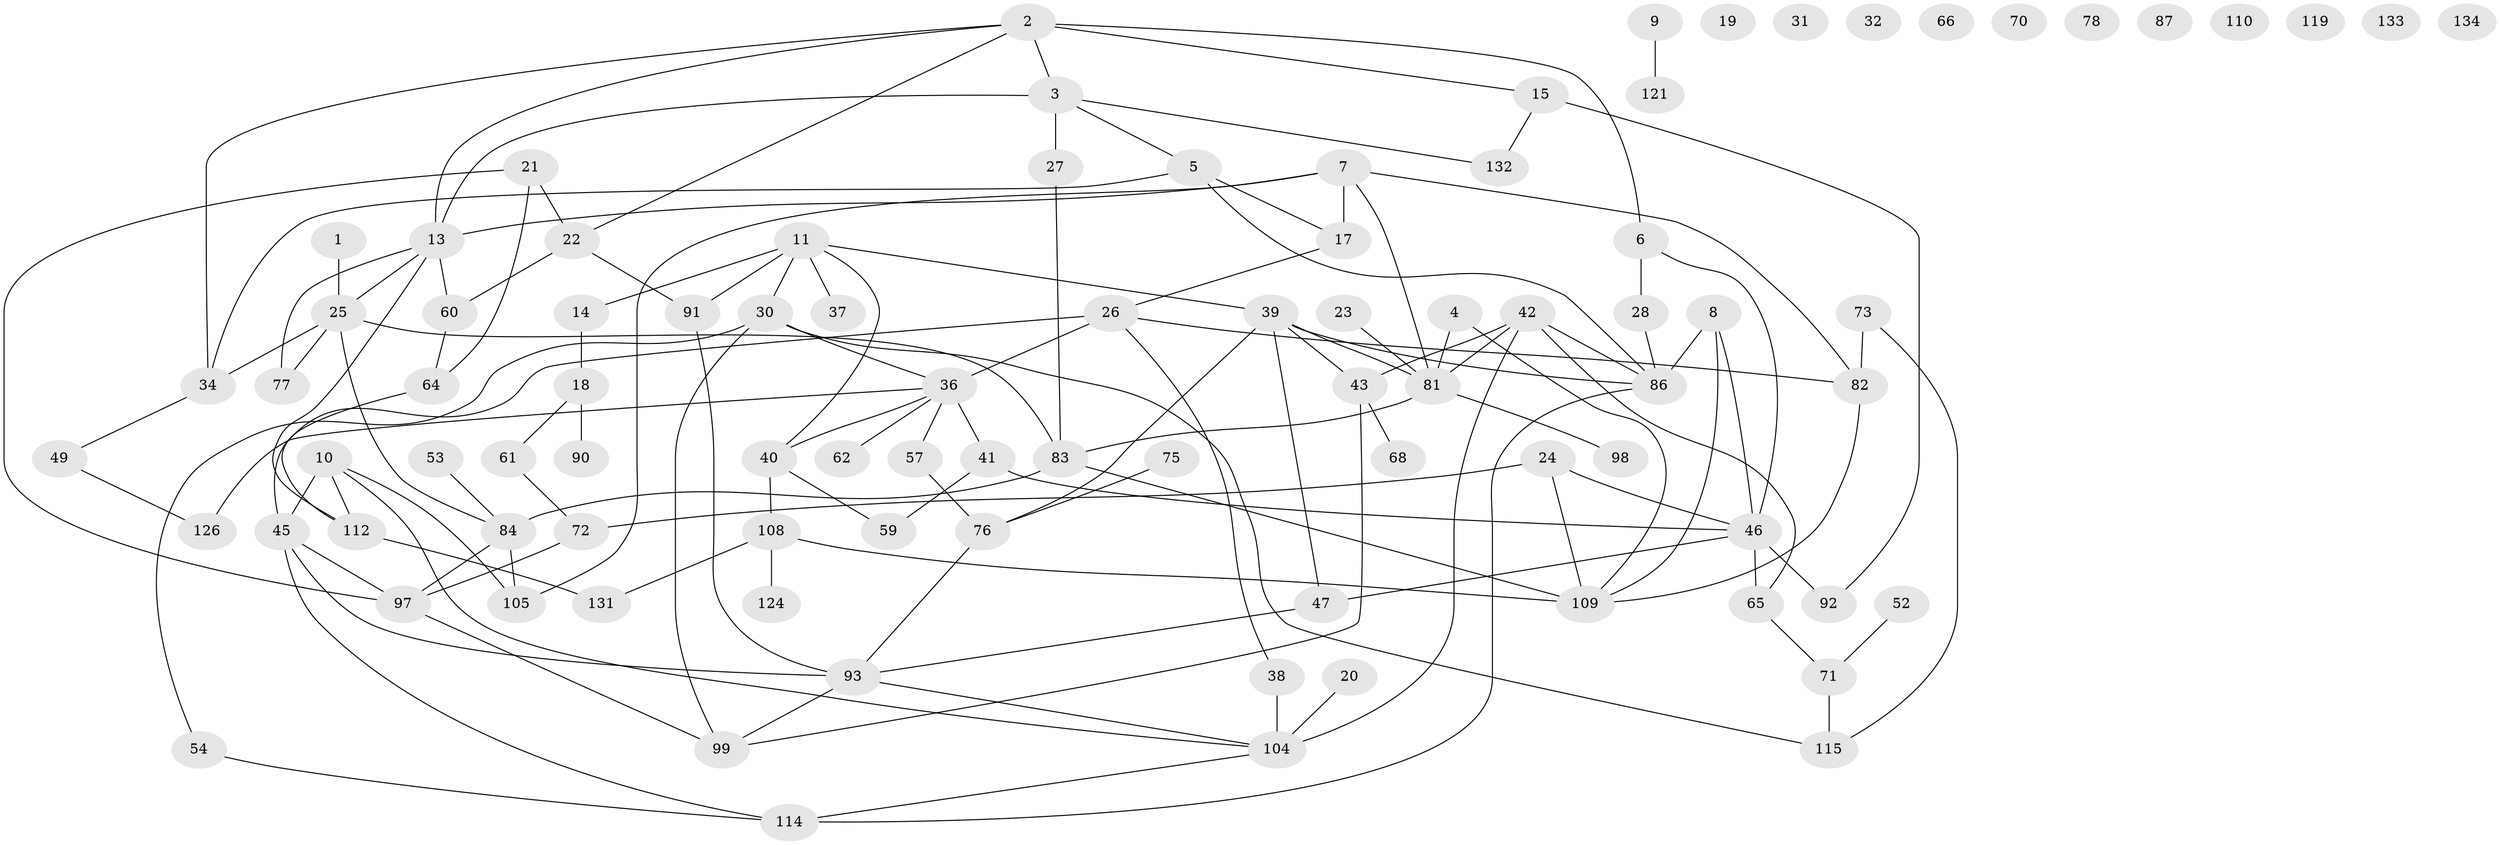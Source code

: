 // Generated by graph-tools (version 1.1) at 2025/23/03/03/25 07:23:25]
// undirected, 91 vertices, 133 edges
graph export_dot {
graph [start="1"]
  node [color=gray90,style=filled];
  1;
  2 [super="+16"];
  3 [super="+29"];
  4;
  5 [super="+44"];
  6 [super="+89"];
  7 [super="+35"];
  8 [super="+58"];
  9;
  10 [super="+79"];
  11 [super="+12"];
  13 [super="+48"];
  14;
  15 [super="+51"];
  17 [super="+113"];
  18 [super="+103"];
  19;
  20;
  21;
  22 [super="+85"];
  23;
  24 [super="+56"];
  25 [super="+33"];
  26 [super="+94"];
  27;
  28 [super="+55"];
  30 [super="+95"];
  31;
  32;
  34 [super="+69"];
  36 [super="+102"];
  37;
  38;
  39 [super="+130"];
  40 [super="+74"];
  41 [super="+63"];
  42 [super="+101"];
  43 [super="+117"];
  45 [super="+67"];
  46 [super="+50"];
  47;
  49;
  52;
  53;
  54;
  57;
  59;
  60 [super="+118"];
  61 [super="+88"];
  62;
  64;
  65;
  66;
  68;
  70;
  71 [super="+106"];
  72;
  73;
  75 [super="+80"];
  76 [super="+135"];
  77;
  78 [super="+116"];
  81 [super="+111"];
  82 [super="+120"];
  83 [super="+96"];
  84 [super="+123"];
  86 [super="+125"];
  87 [super="+107"];
  90;
  91;
  92;
  93;
  97 [super="+100"];
  98;
  99;
  104 [super="+128"];
  105;
  108;
  109 [super="+129"];
  110;
  112 [super="+122"];
  114 [super="+127"];
  115;
  119;
  121;
  124;
  126;
  131;
  132;
  133;
  134;
  1 -- 25;
  2 -- 22;
  2 -- 34;
  2 -- 6;
  2 -- 15;
  2 -- 3;
  2 -- 13;
  3 -- 132;
  3 -- 5;
  3 -- 27;
  3 -- 13;
  4 -- 81;
  4 -- 109;
  5 -- 17;
  5 -- 86;
  5 -- 34;
  6 -- 46;
  6 -- 28;
  7 -- 13;
  7 -- 81;
  7 -- 17;
  7 -- 82;
  7 -- 105;
  8 -- 86;
  8 -- 46;
  8 -- 109;
  9 -- 121;
  10 -- 105;
  10 -- 112 [weight=2];
  10 -- 45;
  10 -- 104;
  11 -- 37;
  11 -- 39;
  11 -- 91;
  11 -- 14;
  11 -- 30;
  11 -- 40;
  13 -- 25;
  13 -- 112;
  13 -- 77;
  13 -- 60;
  14 -- 18;
  15 -- 92 [weight=2];
  15 -- 132;
  17 -- 26;
  18 -- 61;
  18 -- 90;
  20 -- 104;
  21 -- 22;
  21 -- 64;
  21 -- 97;
  22 -- 60;
  22 -- 91;
  23 -- 81;
  24 -- 72;
  24 -- 46;
  24 -- 109;
  25 -- 83;
  25 -- 84 [weight=2];
  25 -- 34;
  25 -- 77;
  26 -- 36 [weight=3];
  26 -- 45;
  26 -- 82;
  26 -- 38;
  27 -- 83;
  28 -- 86;
  30 -- 54;
  30 -- 115;
  30 -- 99;
  30 -- 36;
  34 -- 49;
  36 -- 40;
  36 -- 62;
  36 -- 57;
  36 -- 126;
  36 -- 41;
  38 -- 104 [weight=2];
  39 -- 43;
  39 -- 81;
  39 -- 47;
  39 -- 86;
  39 -- 76;
  40 -- 59;
  40 -- 108;
  41 -- 59;
  41 -- 46;
  42 -- 81;
  42 -- 104;
  42 -- 65;
  42 -- 43;
  42 -- 86;
  43 -- 68;
  43 -- 99;
  45 -- 93;
  45 -- 97;
  45 -- 114;
  46 -- 47;
  46 -- 65;
  46 -- 92;
  47 -- 93;
  49 -- 126;
  52 -- 71;
  53 -- 84;
  54 -- 114;
  57 -- 76;
  60 -- 64;
  61 -- 72;
  64 -- 112;
  65 -- 71;
  71 -- 115;
  72 -- 97;
  73 -- 82;
  73 -- 115;
  75 -- 76;
  76 -- 93;
  81 -- 83;
  81 -- 98;
  82 -- 109;
  83 -- 109;
  83 -- 84;
  84 -- 97;
  84 -- 105;
  86 -- 114;
  91 -- 93;
  93 -- 99;
  93 -- 104;
  97 -- 99;
  104 -- 114;
  108 -- 124;
  108 -- 131;
  108 -- 109;
  112 -- 131;
}
